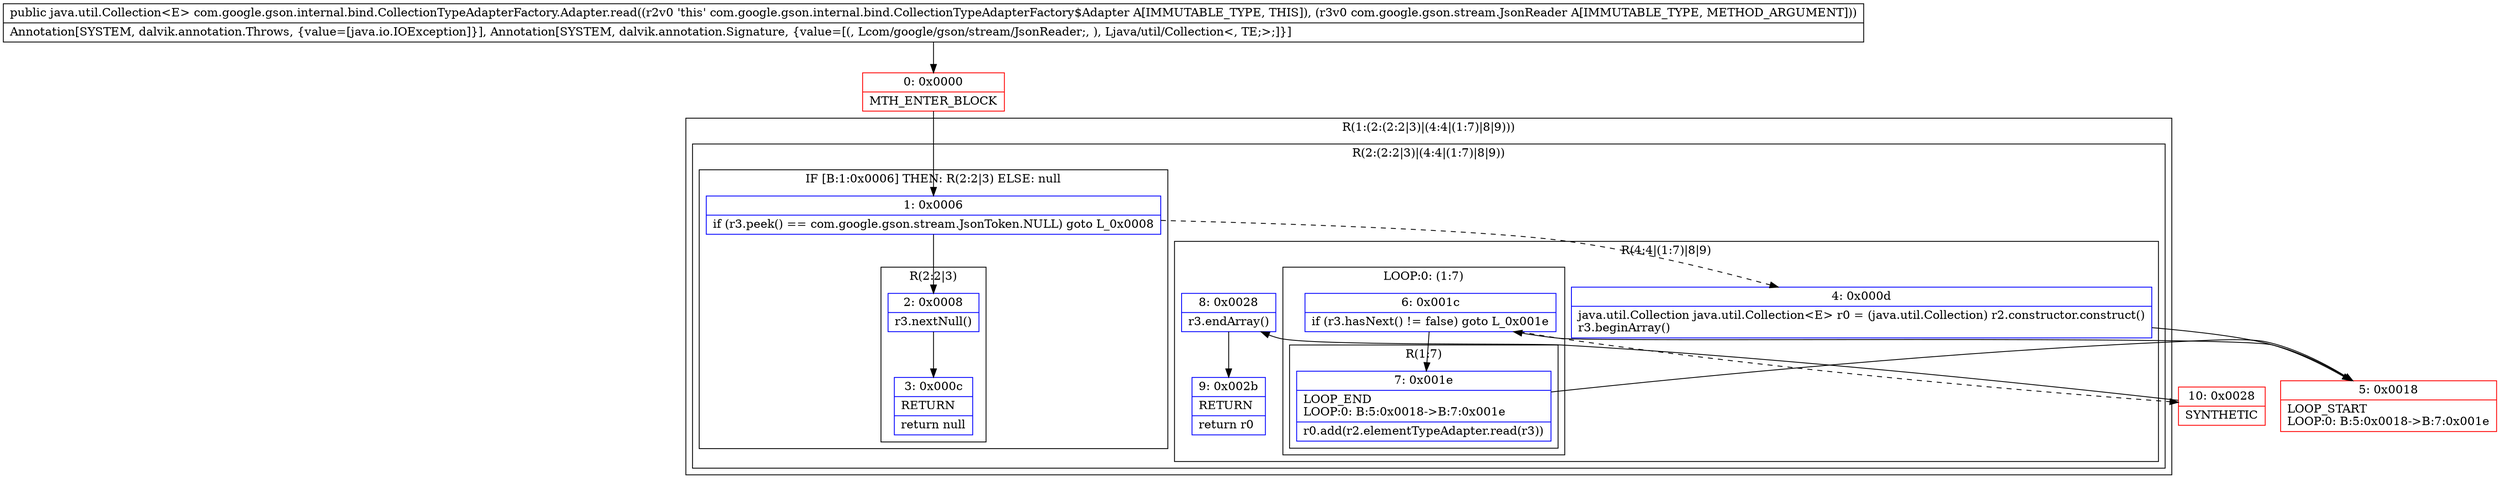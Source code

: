 digraph "CFG forcom.google.gson.internal.bind.CollectionTypeAdapterFactory.Adapter.read(Lcom\/google\/gson\/stream\/JsonReader;)Ljava\/util\/Collection;" {
subgraph cluster_Region_18444715 {
label = "R(1:(2:(2:2|3)|(4:4|(1:7)|8|9)))";
node [shape=record,color=blue];
subgraph cluster_Region_388226703 {
label = "R(2:(2:2|3)|(4:4|(1:7)|8|9))";
node [shape=record,color=blue];
subgraph cluster_IfRegion_72317399 {
label = "IF [B:1:0x0006] THEN: R(2:2|3) ELSE: null";
node [shape=record,color=blue];
Node_1 [shape=record,label="{1\:\ 0x0006|if (r3.peek() == com.google.gson.stream.JsonToken.NULL) goto L_0x0008\l}"];
subgraph cluster_Region_1526892527 {
label = "R(2:2|3)";
node [shape=record,color=blue];
Node_2 [shape=record,label="{2\:\ 0x0008|r3.nextNull()\l}"];
Node_3 [shape=record,label="{3\:\ 0x000c|RETURN\l|return null\l}"];
}
}
subgraph cluster_Region_270301591 {
label = "R(4:4|(1:7)|8|9)";
node [shape=record,color=blue];
Node_4 [shape=record,label="{4\:\ 0x000d|java.util.Collection java.util.Collection\<E\> r0 = (java.util.Collection) r2.constructor.construct()\lr3.beginArray()\l}"];
subgraph cluster_LoopRegion_291250445 {
label = "LOOP:0: (1:7)";
node [shape=record,color=blue];
Node_6 [shape=record,label="{6\:\ 0x001c|if (r3.hasNext() != false) goto L_0x001e\l}"];
subgraph cluster_Region_236465729 {
label = "R(1:7)";
node [shape=record,color=blue];
Node_7 [shape=record,label="{7\:\ 0x001e|LOOP_END\lLOOP:0: B:5:0x0018\-\>B:7:0x001e\l|r0.add(r2.elementTypeAdapter.read(r3))\l}"];
}
}
Node_8 [shape=record,label="{8\:\ 0x0028|r3.endArray()\l}"];
Node_9 [shape=record,label="{9\:\ 0x002b|RETURN\l|return r0\l}"];
}
}
}
Node_0 [shape=record,color=red,label="{0\:\ 0x0000|MTH_ENTER_BLOCK\l}"];
Node_5 [shape=record,color=red,label="{5\:\ 0x0018|LOOP_START\lLOOP:0: B:5:0x0018\-\>B:7:0x001e\l}"];
Node_10 [shape=record,color=red,label="{10\:\ 0x0028|SYNTHETIC\l}"];
MethodNode[shape=record,label="{public java.util.Collection\<E\> com.google.gson.internal.bind.CollectionTypeAdapterFactory.Adapter.read((r2v0 'this' com.google.gson.internal.bind.CollectionTypeAdapterFactory$Adapter A[IMMUTABLE_TYPE, THIS]), (r3v0 com.google.gson.stream.JsonReader A[IMMUTABLE_TYPE, METHOD_ARGUMENT]))  | Annotation[SYSTEM, dalvik.annotation.Throws, \{value=[java.io.IOException]\}], Annotation[SYSTEM, dalvik.annotation.Signature, \{value=[(, Lcom\/google\/gson\/stream\/JsonReader;, ), Ljava\/util\/Collection\<, TE;\>;]\}]\l}"];
MethodNode -> Node_0;
Node_1 -> Node_2;
Node_1 -> Node_4[style=dashed];
Node_2 -> Node_3;
Node_4 -> Node_5;
Node_6 -> Node_7;
Node_6 -> Node_10[style=dashed];
Node_7 -> Node_5;
Node_8 -> Node_9;
Node_0 -> Node_1;
Node_5 -> Node_6;
Node_10 -> Node_8;
}

